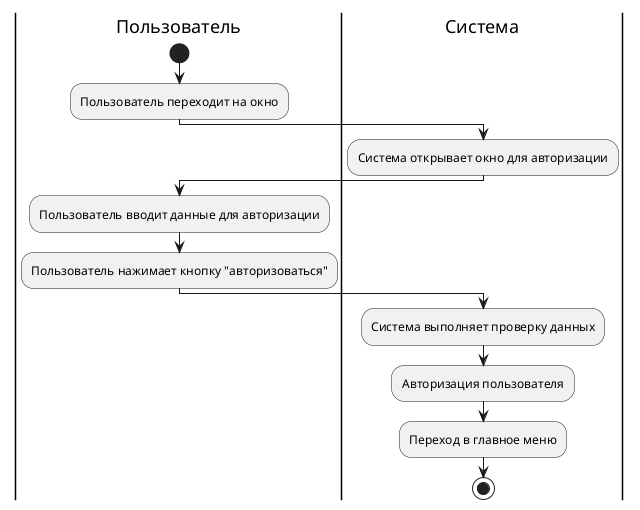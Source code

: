 @startuml
|Пользователь|
start
:Пользователь переходит на окно;

|Система|
:Система открывает окно для авторизации;

|Пользователь|
:Пользователь вводит данные для авторизации;

|Пользователь|
:Пользователь нажимает кнопку "авторизоваться";

|Система|
:Система выполняет проверку данных;

|Система|
:Авторизация пользователя;

|Система|
:Переход в главное меню;

stop
@enduml

